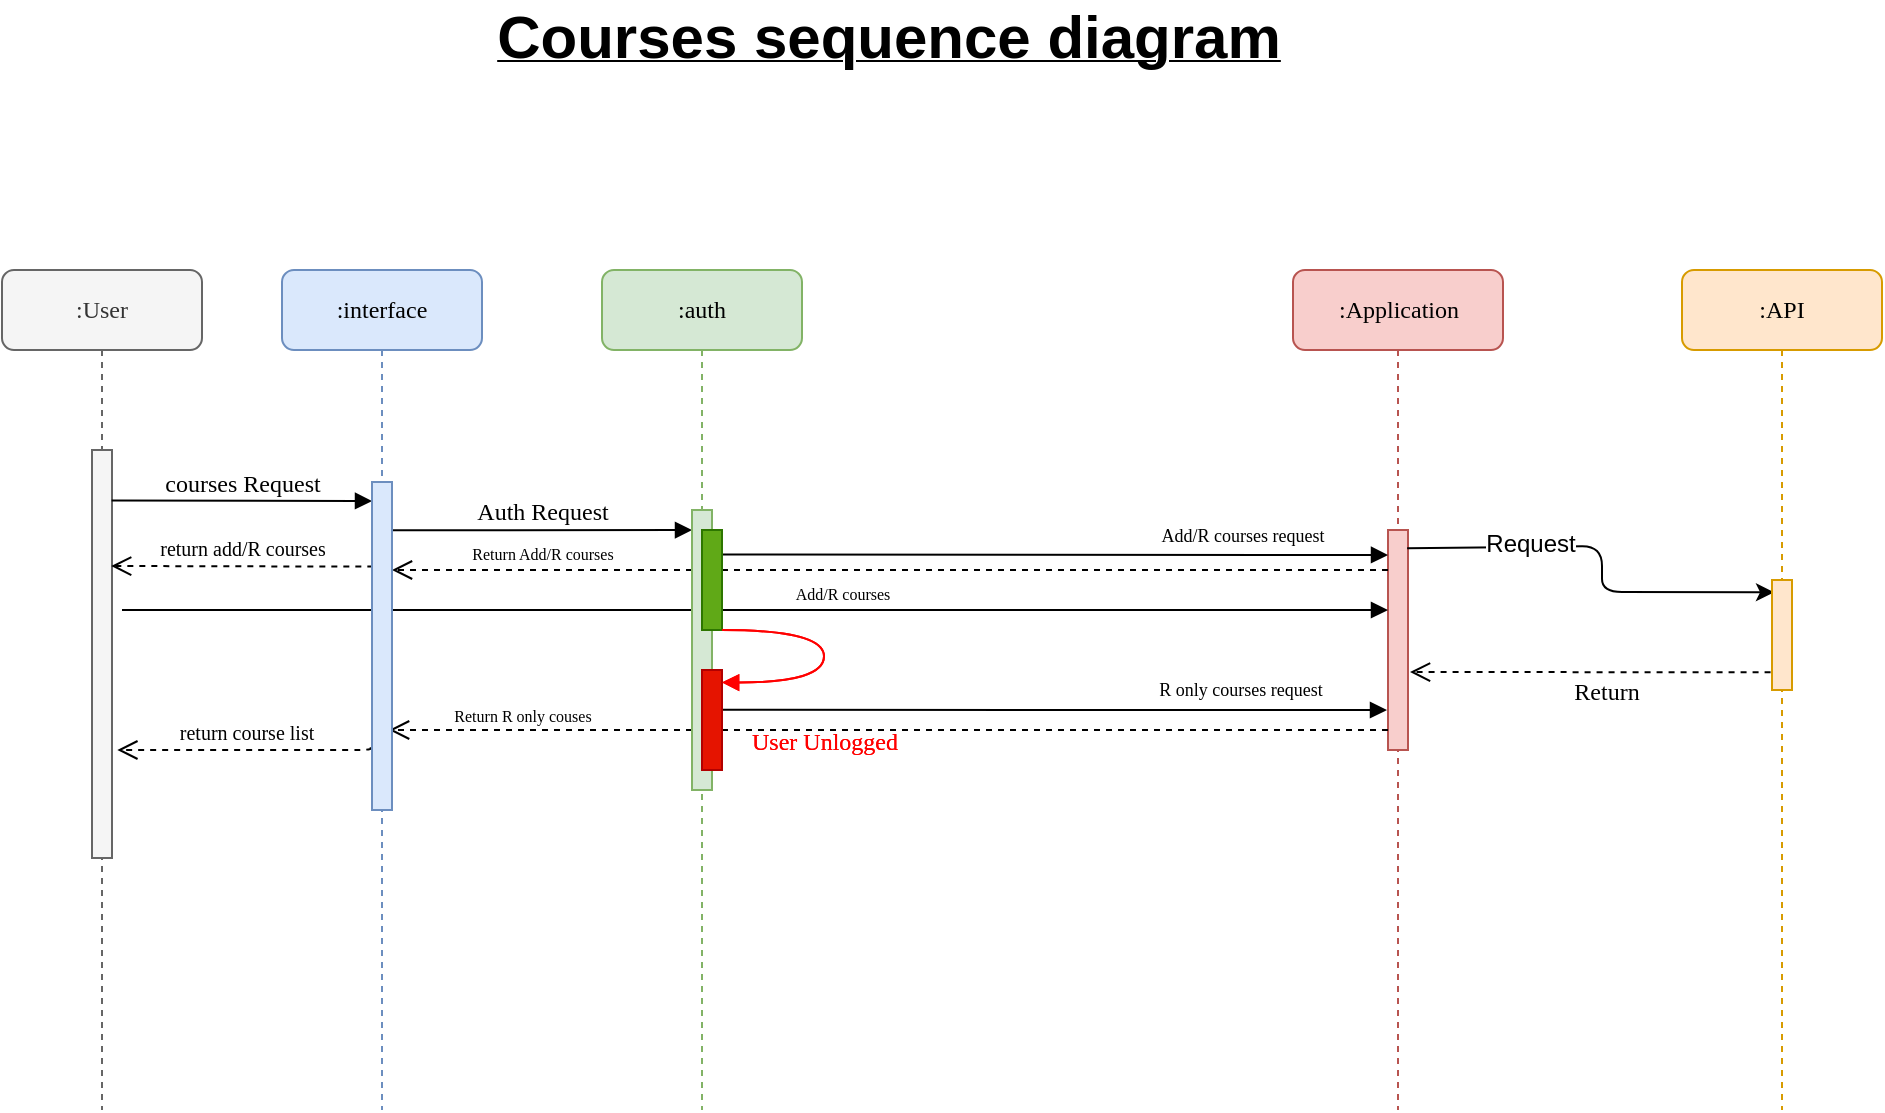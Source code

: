 <mxfile version="12.3.2" type="device" pages="1"><diagram id="CP0aGe-ZEguD0RQ1Bexf" name="Page-1"><mxGraphModel dx="1362" dy="-11" grid="1" gridSize="10" guides="1" tooltips="1" connect="1" arrows="1" fold="1" page="1" pageScale="1" pageWidth="1169" pageHeight="827" math="0" shadow="0"><root><mxCell id="0"/><mxCell id="1" parent="0"/><mxCell id="Qy0PsQxwqSz5bor-14qu-1" value=":Application" style="shape=umlLifeline;perimeter=lifelinePerimeter;whiteSpace=wrap;html=1;container=1;collapsible=0;recursiveResize=0;outlineConnect=0;rounded=1;shadow=0;comic=0;labelBackgroundColor=none;strokeWidth=1;fontFamily=Verdana;fontSize=12;align=center;fillColor=#f8cecc;strokeColor=#b85450;" vertex="1" parent="1"><mxGeometry x="759.5" y="1040" width="105" height="420" as="geometry"/></mxCell><mxCell id="Qy0PsQxwqSz5bor-14qu-2" value=":User" style="shape=umlLifeline;perimeter=lifelinePerimeter;whiteSpace=wrap;html=1;container=1;collapsible=0;recursiveResize=0;outlineConnect=0;rounded=1;shadow=0;comic=0;labelBackgroundColor=none;strokeWidth=1;fontFamily=Verdana;fontSize=12;align=center;fillColor=#f5f5f5;strokeColor=#666666;fontColor=#333333;" vertex="1" parent="1"><mxGeometry x="114" y="1040" width="100" height="420" as="geometry"/></mxCell><mxCell id="Qy0PsQxwqSz5bor-14qu-3" value="" style="html=1;points=[];perimeter=orthogonalPerimeter;rounded=0;shadow=0;comic=0;labelBackgroundColor=none;strokeWidth=1;fontFamily=Verdana;fontSize=12;align=center;fillColor=#f5f5f5;strokeColor=#666666;fontColor=#333333;" vertex="1" parent="1"><mxGeometry x="159" y="1130" width="10" height="204" as="geometry"/></mxCell><mxCell id="Qy0PsQxwqSz5bor-14qu-4" value="" style="html=1;points=[];perimeter=orthogonalPerimeter;rounded=0;shadow=0;comic=0;labelBackgroundColor=none;strokeWidth=1;fontFamily=Verdana;fontSize=12;align=center;fillColor=#dae8fc;strokeColor=#6c8ebf;" vertex="1" parent="1"><mxGeometry x="299" y="1146" width="10" height="164" as="geometry"/></mxCell><mxCell id="Qy0PsQxwqSz5bor-14qu-5" value="" style="html=1;points=[];perimeter=orthogonalPerimeter;rounded=0;shadow=0;comic=0;labelBackgroundColor=none;strokeWidth=1;fontFamily=Verdana;fontSize=12;align=center;fillColor=#d5e8d4;strokeColor=#82b366;" vertex="1" parent="1"><mxGeometry x="459" y="1160" width="10" height="140" as="geometry"/></mxCell><mxCell id="Qy0PsQxwqSz5bor-14qu-6" value="" style="html=1;points=[];perimeter=orthogonalPerimeter;fillColor=#60a917;strokeColor=#2D7600;fontColor=#ffffff;" vertex="1" parent="1"><mxGeometry x="464" y="1170" width="10" height="50" as="geometry"/></mxCell><mxCell id="Qy0PsQxwqSz5bor-14qu-7" value="" style="html=1;points=[];perimeter=orthogonalPerimeter;fillColor=#e51400;strokeColor=#B20000;fontColor=#ffffff;" vertex="1" parent="1"><mxGeometry x="464" y="1240" width="10" height="50" as="geometry"/></mxCell><mxCell id="Qy0PsQxwqSz5bor-14qu-8" value="&lt;font color=&quot;#ff0000&quot;&gt;User Unlogged&lt;/font&gt;" style="html=1;verticalAlign=bottom;endArrow=block;labelBackgroundColor=none;fontFamily=Verdana;fontSize=12;elbow=vertical;edgeStyle=orthogonalEdgeStyle;curved=1;entryX=1.005;entryY=0.125;entryPerimeter=0;entryDx=0;entryDy=0;fillColor=#e51400;strokeColor=#FF0000;" edge="1" parent="1" source="Qy0PsQxwqSz5bor-14qu-6" target="Qy0PsQxwqSz5bor-14qu-7"><mxGeometry x="0.203" y="-39" relative="1" as="geometry"><mxPoint x="84.471" y="309.176" as="sourcePoint"/><mxPoint x="89.176" y="358.588" as="targetPoint"/><Array as="points"><mxPoint x="525" y="1220"/><mxPoint x="525" y="1246"/></Array><mxPoint x="39" y="39" as="offset"/></mxGeometry></mxCell><mxCell id="Qy0PsQxwqSz5bor-14qu-9" value="" style="html=1;points=[];perimeter=orthogonalPerimeter;rounded=0;shadow=0;comic=0;labelBackgroundColor=none;strokeWidth=1;fontFamily=Verdana;fontSize=12;align=center;fillColor=#f8cecc;strokeColor=#b85450;" vertex="1" parent="1"><mxGeometry x="807" y="1170" width="10" height="110" as="geometry"/></mxCell><mxCell id="Qy0PsQxwqSz5bor-14qu-10" value="" style="html=1;points=[];perimeter=orthogonalPerimeter;rounded=0;shadow=0;comic=0;labelBackgroundColor=none;strokeWidth=1;fontFamily=Verdana;fontSize=12;align=center;fillColor=#ffe6cc;strokeColor=#d79b00;" vertex="1" parent="1"><mxGeometry x="999" y="1195" width="10" height="55" as="geometry"/></mxCell><mxCell id="Qy0PsQxwqSz5bor-14qu-11" value="courses Request" style="html=1;verticalAlign=bottom;endArrow=block;labelBackgroundColor=none;fontFamily=Verdana;fontSize=12;edgeStyle=elbowEdgeStyle;elbow=vertical;exitX=0.981;exitY=0.124;exitDx=0;exitDy=0;exitPerimeter=0;" edge="1" parent="1" source="Qy0PsQxwqSz5bor-14qu-3" target="Qy0PsQxwqSz5bor-14qu-4"><mxGeometry relative="1" as="geometry"><mxPoint x="174" y="1120.588" as="sourcePoint"/><mxPoint x="284" y="1157" as="targetPoint"/></mxGeometry></mxCell><mxCell id="Qy0PsQxwqSz5bor-14qu-12" value="&lt;font style=&quot;font-size: 10px&quot;&gt;return course list&lt;/font&gt;" style="html=1;verticalAlign=bottom;endArrow=open;dashed=1;endSize=8;labelBackgroundColor=none;fontFamily=Verdana;fontSize=12;edgeStyle=elbowEdgeStyle;elbow=vertical;exitX=-0.067;exitY=0.809;exitDx=0;exitDy=0;exitPerimeter=0;entryX=1.267;entryY=0.736;entryDx=0;entryDy=0;entryPerimeter=0;" edge="1" parent="1" source="Qy0PsQxwqSz5bor-14qu-4" target="Qy0PsQxwqSz5bor-14qu-3"><mxGeometry relative="1" as="geometry"><mxPoint x="184" y="1279" as="targetPoint"/><Array as="points"><mxPoint x="244" y="1280"/><mxPoint x="234.5" y="1190.5"/><mxPoint x="420.5" y="1204.5"/><mxPoint x="450.5" y="1134.5"/><mxPoint x="440.5" y="1150.5"/></Array><mxPoint x="298.382" y="1189.912" as="sourcePoint"/></mxGeometry></mxCell><mxCell id="Qy0PsQxwqSz5bor-14qu-13" value="Auth Request" style="html=1;verticalAlign=bottom;endArrow=block;labelBackgroundColor=none;fontFamily=Verdana;fontSize=12;edgeStyle=elbowEdgeStyle;elbow=vertical;exitX=0.933;exitY=0.147;exitDx=0;exitDy=0;exitPerimeter=0;" edge="1" parent="1" source="Qy0PsQxwqSz5bor-14qu-4" target="Qy0PsQxwqSz5bor-14qu-5"><mxGeometry relative="1" as="geometry"><mxPoint x="313.81" y="1169.786" as="sourcePoint"/><mxPoint x="424" y="1171" as="targetPoint"/><Array as="points"><mxPoint x="314" y="1170"/></Array></mxGeometry></mxCell><mxCell id="Qy0PsQxwqSz5bor-14qu-14" value="&lt;font style=&quot;font-size: 9px&quot;&gt;Add/R courses request&lt;/font&gt;" style="html=1;verticalAlign=bottom;endArrow=block;labelBackgroundColor=none;fontFamily=Verdana;fontSize=12;edgeStyle=elbowEdgeStyle;elbow=vertical;exitX=1.029;exitY=0.246;exitDx=0;exitDy=0;exitPerimeter=0;" edge="1" parent="1" source="Qy0PsQxwqSz5bor-14qu-6" target="Qy0PsQxwqSz5bor-14qu-9"><mxGeometry x="0.561" y="2" relative="1" as="geometry"><mxPoint x="519" y="1190" as="sourcePoint"/><mxPoint x="744" y="1181" as="targetPoint"/><Array as="points"/><mxPoint as="offset"/></mxGeometry></mxCell><mxCell id="Qy0PsQxwqSz5bor-14qu-15" value="&lt;font style=&quot;font-size: 8px&quot;&gt;Return Add/R courses&lt;/font&gt;" style="html=1;verticalAlign=bottom;endArrow=open;dashed=1;endSize=8;labelBackgroundColor=none;fontFamily=Verdana;fontSize=12;edgeStyle=elbowEdgeStyle;elbow=vertical;" edge="1" parent="1" source="Qy0PsQxwqSz5bor-14qu-9" target="Qy0PsQxwqSz5bor-14qu-4"><mxGeometry x="0.9" y="-50" relative="1" as="geometry"><mxPoint x="673.929" y="1191" as="targetPoint"/><Array as="points"><mxPoint x="454" y="1190"/><mxPoint x="334" y="1200"/><mxPoint x="744" y="1191"/><mxPoint x="953" y="1045.5"/><mxPoint x="943" y="1061.5"/></Array><mxPoint x="800.786" y="1189.857" as="sourcePoint"/><mxPoint x="50" y="50" as="offset"/></mxGeometry></mxCell><mxCell id="Qy0PsQxwqSz5bor-14qu-16" value="" style="endArrow=classic;html=1;exitX=0.957;exitY=0.083;exitDx=0;exitDy=0;exitPerimeter=0;entryX=0.1;entryY=0.112;entryDx=0;entryDy=0;entryPerimeter=0;" edge="1" parent="1" source="Qy0PsQxwqSz5bor-14qu-9" target="Qy0PsQxwqSz5bor-14qu-10"><mxGeometry width="50" height="50" relative="1" as="geometry"><mxPoint x="904" y="1210" as="sourcePoint"/><mxPoint x="954" y="1160" as="targetPoint"/><Array as="points"><mxPoint x="914" y="1178"/><mxPoint x="914" y="1201"/></Array></mxGeometry></mxCell><mxCell id="Qy0PsQxwqSz5bor-14qu-17" value="Request" style="text;html=1;align=center;verticalAlign=middle;resizable=0;points=[];;labelBackgroundColor=#ffffff;" vertex="1" connectable="0" parent="Qy0PsQxwqSz5bor-14qu-16"><mxGeometry x="-0.402" y="2" relative="1" as="geometry"><mxPoint as="offset"/></mxGeometry></mxCell><mxCell id="Qy0PsQxwqSz5bor-14qu-18" value="Return" style="html=1;verticalAlign=bottom;endArrow=open;dashed=1;endSize=8;labelBackgroundColor=none;fontFamily=Verdana;fontSize=12;edgeStyle=elbowEdgeStyle;elbow=vertical;exitX=-0.071;exitY=0.839;exitDx=0;exitDy=0;exitPerimeter=0;" edge="1" parent="1" source="Qy0PsQxwqSz5bor-14qu-10"><mxGeometry x="-0.088" y="19" relative="1" as="geometry"><mxPoint x="818" y="1241" as="targetPoint"/><Array as="points"><mxPoint x="954" y="1241"/><mxPoint x="924" y="1241"/><mxPoint x="1197.5" y="1144.5"/><mxPoint x="1187.5" y="1160.5"/></Array><mxPoint x="1048.5" y="1289.857" as="sourcePoint"/><mxPoint as="offset"/></mxGeometry></mxCell><mxCell id="Qy0PsQxwqSz5bor-14qu-19" value="&lt;font style=&quot;font-size: 10px&quot;&gt;return add/R courses&lt;/font&gt;" style="html=1;verticalAlign=bottom;endArrow=open;dashed=1;endSize=8;labelBackgroundColor=none;fontFamily=Verdana;fontSize=12;edgeStyle=elbowEdgeStyle;elbow=vertical;entryX=0.957;entryY=0.284;entryDx=0;entryDy=0;entryPerimeter=0;exitX=0.067;exitY=0.258;exitDx=0;exitDy=0;exitPerimeter=0;" edge="1" parent="1" source="Qy0PsQxwqSz5bor-14qu-4" target="Qy0PsQxwqSz5bor-14qu-3"><mxGeometry relative="1" as="geometry"><mxPoint x="184" y="1189" as="targetPoint"/><Array as="points"><mxPoint x="234" y="1188"/><mxPoint x="453" y="1075.5"/><mxPoint x="443" y="1091.5"/></Array><mxPoint x="284" y="1188" as="sourcePoint"/></mxGeometry></mxCell><mxCell id="Qy0PsQxwqSz5bor-14qu-20" value="&lt;font style=&quot;font-size: 8px&quot;&gt;Add/R courses&lt;/font&gt;" style="html=1;verticalAlign=bottom;endArrow=block;labelBackgroundColor=none;fontFamily=Verdana;fontSize=12;edgeStyle=elbowEdgeStyle;elbow=vertical;exitX=1.5;exitY=0.392;exitDx=0;exitDy=0;exitPerimeter=0;" edge="1" parent="1" source="Qy0PsQxwqSz5bor-14qu-3" target="Qy0PsQxwqSz5bor-14qu-9"><mxGeometry x="0.137" relative="1" as="geometry"><mxPoint x="183.833" y="1210" as="sourcePoint"/><mxPoint x="807" y="1214" as="targetPoint"/><Array as="points"><mxPoint x="189.5" y="1210"/></Array><mxPoint as="offset"/></mxGeometry></mxCell><mxCell id="Qy0PsQxwqSz5bor-14qu-21" value="&lt;font style=&quot;font-size: 9px&quot;&gt;R only courses request&lt;/font&gt;" style="html=1;verticalAlign=bottom;endArrow=block;labelBackgroundColor=none;fontFamily=Verdana;fontSize=12;edgeStyle=elbowEdgeStyle;elbow=vertical;exitX=1.029;exitY=0.246;exitDx=0;exitDy=0;exitPerimeter=0;" edge="1" parent="1"><mxGeometry x="0.561" y="2" relative="1" as="geometry"><mxPoint x="474.024" y="1259.929" as="sourcePoint"/><mxPoint x="806.5" y="1259.929" as="targetPoint"/><Array as="points"/><mxPoint as="offset"/></mxGeometry></mxCell><mxCell id="Qy0PsQxwqSz5bor-14qu-22" value="&lt;font style=&quot;font-size: 8px&quot;&gt;Return R only couses&lt;/font&gt;" style="html=1;verticalAlign=bottom;endArrow=open;dashed=1;endSize=8;labelBackgroundColor=none;fontFamily=Verdana;fontSize=12;edgeStyle=elbowEdgeStyle;elbow=vertical;entryX=1.5;entryY=0.277;entryDx=0;entryDy=0;entryPerimeter=0;" edge="1" parent="1" source="Qy0PsQxwqSz5bor-14qu-9"><mxGeometry x="1" y="66" relative="1" as="geometry"><mxPoint x="307.548" y="1270.476" as="targetPoint"/><Array as="points"><mxPoint x="737.5" y="1270"/><mxPoint x="946.5" y="1124.5"/><mxPoint x="936.5" y="1140.5"/></Array><mxPoint x="800.5" y="1270" as="sourcePoint"/><mxPoint as="offset"/></mxGeometry></mxCell><mxCell id="Qy0PsQxwqSz5bor-14qu-23" value=":interface" style="shape=umlLifeline;perimeter=lifelinePerimeter;whiteSpace=wrap;html=1;container=1;collapsible=0;recursiveResize=0;outlineConnect=0;rounded=1;shadow=0;comic=0;labelBackgroundColor=none;strokeWidth=1;fontFamily=Verdana;fontSize=12;align=center;fillColor=#dae8fc;strokeColor=#6c8ebf;" vertex="1" parent="1"><mxGeometry x="254" y="1040" width="100" height="420" as="geometry"/></mxCell><mxCell id="Qy0PsQxwqSz5bor-14qu-24" value="" style="html=1;points=[];perimeter=orthogonalPerimeter;rounded=0;shadow=0;comic=0;labelBackgroundColor=none;strokeWidth=1;fontFamily=Verdana;fontSize=12;align=center;fillColor=#dae8fc;strokeColor=#6c8ebf;" vertex="1" parent="Qy0PsQxwqSz5bor-14qu-23"><mxGeometry x="45" y="106" width="10" height="164" as="geometry"/></mxCell><mxCell id="Qy0PsQxwqSz5bor-14qu-25" value=":auth" style="shape=umlLifeline;perimeter=lifelinePerimeter;whiteSpace=wrap;html=1;container=1;collapsible=0;recursiveResize=0;outlineConnect=0;rounded=1;shadow=0;comic=0;labelBackgroundColor=none;strokeWidth=1;fontFamily=Verdana;fontSize=12;align=center;fillColor=#d5e8d4;strokeColor=#82b366;" vertex="1" parent="1"><mxGeometry x="414" y="1040" width="100" height="420" as="geometry"/></mxCell><mxCell id="Qy0PsQxwqSz5bor-14qu-26" value="" style="html=1;points=[];perimeter=orthogonalPerimeter;rounded=0;shadow=0;comic=0;labelBackgroundColor=none;strokeWidth=1;fontFamily=Verdana;fontSize=12;align=center;fillColor=#d5e8d4;strokeColor=#82b366;" vertex="1" parent="Qy0PsQxwqSz5bor-14qu-25"><mxGeometry x="45" y="120" width="10" height="140" as="geometry"/></mxCell><mxCell id="Qy0PsQxwqSz5bor-14qu-27" value="" style="html=1;points=[];perimeter=orthogonalPerimeter;fillColor=#60a917;strokeColor=#2D7600;fontColor=#ffffff;" vertex="1" parent="Qy0PsQxwqSz5bor-14qu-25"><mxGeometry x="50" y="130" width="10" height="50" as="geometry"/></mxCell><mxCell id="Qy0PsQxwqSz5bor-14qu-28" value="" style="html=1;points=[];perimeter=orthogonalPerimeter;fillColor=#e51400;strokeColor=#B20000;fontColor=#ffffff;" vertex="1" parent="Qy0PsQxwqSz5bor-14qu-25"><mxGeometry x="50" y="200" width="10" height="50" as="geometry"/></mxCell><mxCell id="Qy0PsQxwqSz5bor-14qu-29" value="&lt;font color=&quot;#ff0000&quot;&gt;User Unlogged&lt;/font&gt;" style="html=1;verticalAlign=bottom;endArrow=block;labelBackgroundColor=none;fontFamily=Verdana;fontSize=12;elbow=vertical;edgeStyle=orthogonalEdgeStyle;curved=1;entryX=1.005;entryY=0.125;entryPerimeter=0;entryDx=0;entryDy=0;fillColor=#e51400;strokeColor=#FF0000;" edge="1" parent="Qy0PsQxwqSz5bor-14qu-25" source="Qy0PsQxwqSz5bor-14qu-27" target="Qy0PsQxwqSz5bor-14qu-28"><mxGeometry x="0.203" y="-39" relative="1" as="geometry"><mxPoint x="70.471" y="179.176" as="sourcePoint"/><mxPoint x="75.176" y="228.588" as="targetPoint"/><Array as="points"><mxPoint x="111" y="180"/><mxPoint x="111" y="206"/></Array><mxPoint x="39" y="39" as="offset"/></mxGeometry></mxCell><mxCell id="Qy0PsQxwqSz5bor-14qu-30" value=":API" style="shape=umlLifeline;perimeter=lifelinePerimeter;whiteSpace=wrap;html=1;container=1;collapsible=0;recursiveResize=0;outlineConnect=0;rounded=1;shadow=0;comic=0;labelBackgroundColor=none;strokeWidth=1;fontFamily=Verdana;fontSize=12;align=center;fillColor=#ffe6cc;strokeColor=#d79b00;" vertex="1" parent="1"><mxGeometry x="954" y="1040" width="100" height="420" as="geometry"/></mxCell><mxCell id="Qy0PsQxwqSz5bor-14qu-31" value="" style="html=1;points=[];perimeter=orthogonalPerimeter;rounded=0;shadow=0;comic=0;labelBackgroundColor=none;strokeWidth=1;fontFamily=Verdana;fontSize=12;align=center;fillColor=#ffe6cc;strokeColor=#d79b00;" vertex="1" parent="Qy0PsQxwqSz5bor-14qu-30"><mxGeometry x="45" y="155" width="10" height="55" as="geometry"/></mxCell><mxCell id="Qy0PsQxwqSz5bor-14qu-32" value="&lt;b&gt;&lt;u&gt;&lt;font style=&quot;font-size: 30px&quot;&gt;Courses sequence diagram&lt;/font&gt;&lt;/u&gt;&lt;/b&gt;" style="text;html=1;align=center;verticalAlign=middle;resizable=0;points=[];;autosize=1;" vertex="1" parent="1"><mxGeometry x="352" y="908" width="410" height="30" as="geometry"/></mxCell></root></mxGraphModel></diagram></mxfile>